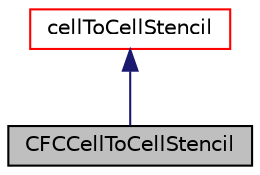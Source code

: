 digraph "CFCCellToCellStencil"
{
  bgcolor="transparent";
  edge [fontname="Helvetica",fontsize="10",labelfontname="Helvetica",labelfontsize="10"];
  node [fontname="Helvetica",fontsize="10",shape=record];
  Node0 [label="CFCCellToCellStencil",height=0.2,width=0.4,color="black", fillcolor="grey75", style="filled", fontcolor="black"];
  Node1 -> Node0 [dir="back",color="midnightblue",fontsize="10",style="solid",fontname="Helvetica"];
  Node1 [label="cellToCellStencil",height=0.2,width=0.4,color="red",URL="$a23469.html",tooltip="baseclass for extended cell centred addressing. Contains per cell a list of neighbouring cells and/or..."];
}
